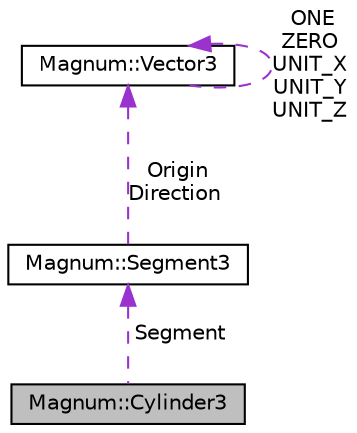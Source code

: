 digraph "Magnum::Cylinder3"
{
  edge [fontname="Helvetica",fontsize="10",labelfontname="Helvetica",labelfontsize="10"];
  node [fontname="Helvetica",fontsize="10",shape=record];
  Node1 [label="Magnum::Cylinder3",height=0.2,width=0.4,color="black", fillcolor="grey75", style="filled", fontcolor="black"];
  Node2 -> Node1 [dir="back",color="darkorchid3",fontsize="10",style="dashed",label=" Segment" ];
  Node2 [label="Magnum::Segment3",height=0.2,width=0.4,color="black", fillcolor="white", style="filled",URL="$class_magnum_1_1_segment3.html"];
  Node3 -> Node2 [dir="back",color="darkorchid3",fontsize="10",style="dashed",label=" Origin\nDirection" ];
  Node3 [label="Magnum::Vector3",height=0.2,width=0.4,color="black", fillcolor="white", style="filled",URL="$class_magnum_1_1_vector3.html"];
  Node3 -> Node3 [dir="back",color="darkorchid3",fontsize="10",style="dashed",label=" ONE\nZERO\nUNIT_X\nUNIT_Y\nUNIT_Z" ];
}
